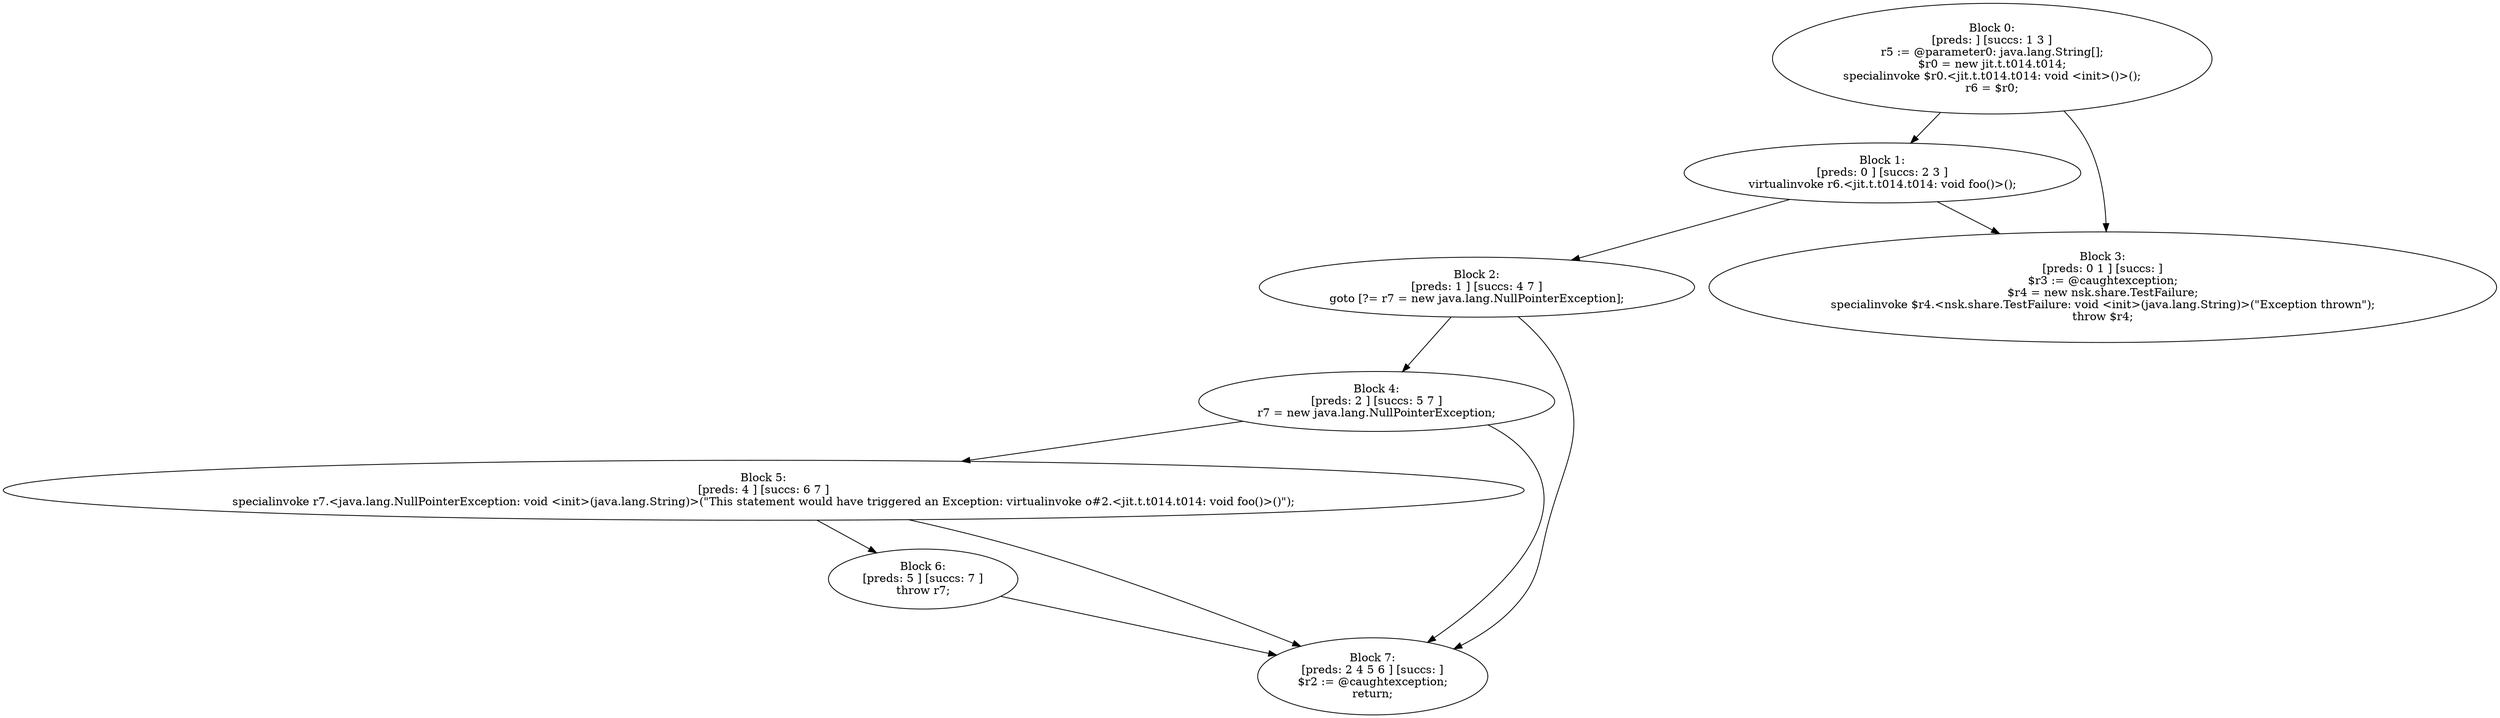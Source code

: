 digraph "unitGraph" {
    "Block 0:
[preds: ] [succs: 1 3 ]
r5 := @parameter0: java.lang.String[];
$r0 = new jit.t.t014.t014;
specialinvoke $r0.<jit.t.t014.t014: void <init>()>();
r6 = $r0;
"
    "Block 1:
[preds: 0 ] [succs: 2 3 ]
virtualinvoke r6.<jit.t.t014.t014: void foo()>();
"
    "Block 2:
[preds: 1 ] [succs: 4 7 ]
goto [?= r7 = new java.lang.NullPointerException];
"
    "Block 3:
[preds: 0 1 ] [succs: ]
$r3 := @caughtexception;
$r4 = new nsk.share.TestFailure;
specialinvoke $r4.<nsk.share.TestFailure: void <init>(java.lang.String)>(\"Exception thrown\");
throw $r4;
"
    "Block 4:
[preds: 2 ] [succs: 5 7 ]
r7 = new java.lang.NullPointerException;
"
    "Block 5:
[preds: 4 ] [succs: 6 7 ]
specialinvoke r7.<java.lang.NullPointerException: void <init>(java.lang.String)>(\"This statement would have triggered an Exception: virtualinvoke o#2.<jit.t.t014.t014: void foo()>()\");
"
    "Block 6:
[preds: 5 ] [succs: 7 ]
throw r7;
"
    "Block 7:
[preds: 2 4 5 6 ] [succs: ]
$r2 := @caughtexception;
return;
"
    "Block 0:
[preds: ] [succs: 1 3 ]
r5 := @parameter0: java.lang.String[];
$r0 = new jit.t.t014.t014;
specialinvoke $r0.<jit.t.t014.t014: void <init>()>();
r6 = $r0;
"->"Block 1:
[preds: 0 ] [succs: 2 3 ]
virtualinvoke r6.<jit.t.t014.t014: void foo()>();
";
    "Block 0:
[preds: ] [succs: 1 3 ]
r5 := @parameter0: java.lang.String[];
$r0 = new jit.t.t014.t014;
specialinvoke $r0.<jit.t.t014.t014: void <init>()>();
r6 = $r0;
"->"Block 3:
[preds: 0 1 ] [succs: ]
$r3 := @caughtexception;
$r4 = new nsk.share.TestFailure;
specialinvoke $r4.<nsk.share.TestFailure: void <init>(java.lang.String)>(\"Exception thrown\");
throw $r4;
";
    "Block 1:
[preds: 0 ] [succs: 2 3 ]
virtualinvoke r6.<jit.t.t014.t014: void foo()>();
"->"Block 2:
[preds: 1 ] [succs: 4 7 ]
goto [?= r7 = new java.lang.NullPointerException];
";
    "Block 1:
[preds: 0 ] [succs: 2 3 ]
virtualinvoke r6.<jit.t.t014.t014: void foo()>();
"->"Block 3:
[preds: 0 1 ] [succs: ]
$r3 := @caughtexception;
$r4 = new nsk.share.TestFailure;
specialinvoke $r4.<nsk.share.TestFailure: void <init>(java.lang.String)>(\"Exception thrown\");
throw $r4;
";
    "Block 2:
[preds: 1 ] [succs: 4 7 ]
goto [?= r7 = new java.lang.NullPointerException];
"->"Block 4:
[preds: 2 ] [succs: 5 7 ]
r7 = new java.lang.NullPointerException;
";
    "Block 2:
[preds: 1 ] [succs: 4 7 ]
goto [?= r7 = new java.lang.NullPointerException];
"->"Block 7:
[preds: 2 4 5 6 ] [succs: ]
$r2 := @caughtexception;
return;
";
    "Block 4:
[preds: 2 ] [succs: 5 7 ]
r7 = new java.lang.NullPointerException;
"->"Block 5:
[preds: 4 ] [succs: 6 7 ]
specialinvoke r7.<java.lang.NullPointerException: void <init>(java.lang.String)>(\"This statement would have triggered an Exception: virtualinvoke o#2.<jit.t.t014.t014: void foo()>()\");
";
    "Block 4:
[preds: 2 ] [succs: 5 7 ]
r7 = new java.lang.NullPointerException;
"->"Block 7:
[preds: 2 4 5 6 ] [succs: ]
$r2 := @caughtexception;
return;
";
    "Block 5:
[preds: 4 ] [succs: 6 7 ]
specialinvoke r7.<java.lang.NullPointerException: void <init>(java.lang.String)>(\"This statement would have triggered an Exception: virtualinvoke o#2.<jit.t.t014.t014: void foo()>()\");
"->"Block 6:
[preds: 5 ] [succs: 7 ]
throw r7;
";
    "Block 5:
[preds: 4 ] [succs: 6 7 ]
specialinvoke r7.<java.lang.NullPointerException: void <init>(java.lang.String)>(\"This statement would have triggered an Exception: virtualinvoke o#2.<jit.t.t014.t014: void foo()>()\");
"->"Block 7:
[preds: 2 4 5 6 ] [succs: ]
$r2 := @caughtexception;
return;
";
    "Block 6:
[preds: 5 ] [succs: 7 ]
throw r7;
"->"Block 7:
[preds: 2 4 5 6 ] [succs: ]
$r2 := @caughtexception;
return;
";
}
